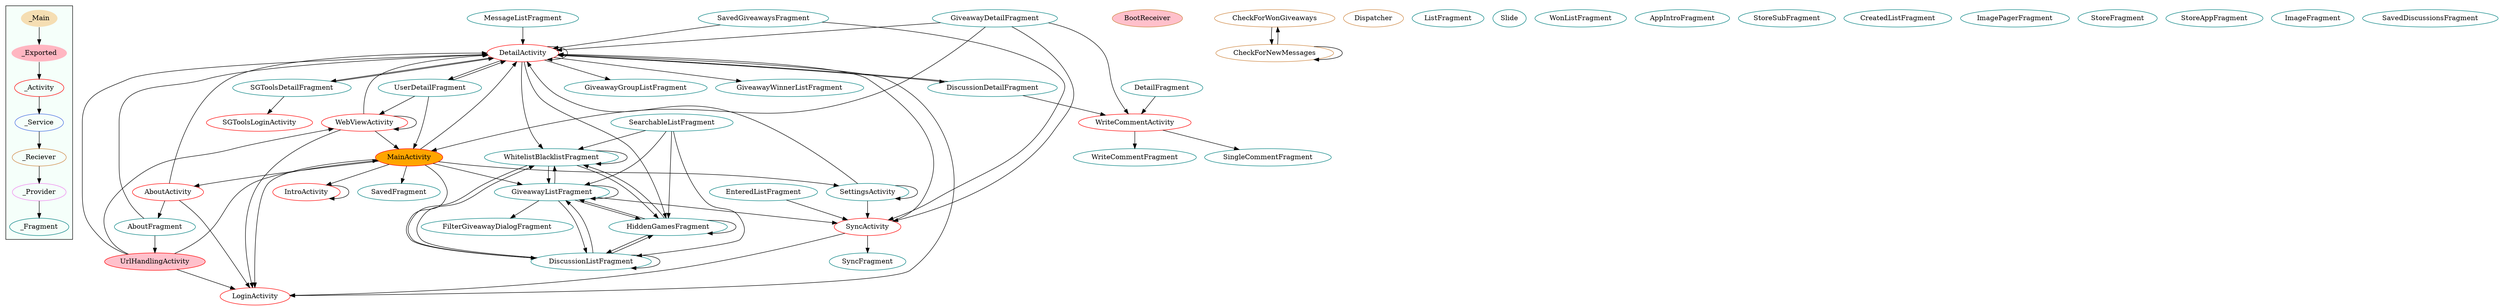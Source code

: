 digraph G {
subgraph cluster_legend{ 
bgcolor=mintcream;
_Activity[color = red];
_Service[color = royalblue];
_Provider[color = violet];
_Reciever[color = peru];
_Fragment[color = teal];
_Main[style=filled, fillcolor=wheat, color = mintcream];
_Exported[style=filled, fillcolor=lightpink, color = mintcream];
_Main -> _Exported -> _Activity -> _Service -> _Reciever -> _Provider -> _Fragment; 
}
DetailActivity[color = red];
UrlHandlingActivity[style=filled, fillcolor=pink, color = red];
AboutActivity[color = red];
MainActivity[style=filled, fillcolor=orange, color = red];
LoginActivity[color = red];
WebViewActivity[color = red];
SGToolsLoginActivity[color = red];
SettingsActivity[color = red];
IntroActivity[color = red];
WriteCommentActivity[color = red];
SyncActivity[color = red];
BootReceiver[style=filled, fillcolor=pink, color = peru];
CheckForWonGiveaways[color = peru];
CheckForNewMessages[color = peru];
Dispatcher[color = peru];
GiveawayGroupListFragment[color = teal];
FilterGiveawayDialogFragment[color = teal];
ListFragment[color = teal];
GiveawayWinnerListFragment[color = teal];
Slide[color = teal];
WriteCommentFragment[color = teal];
WonListFragment[color = teal];
DetailFragment[color = teal];
AppIntroFragment[color = teal];
AboutFragment[color = teal];
GiveawayListFragment[color = teal];
SavedGiveawaysFragment[color = teal];
DiscussionDetailFragment[color = teal];
SettingsActivity[color = teal];
WhitelistBlacklistFragment[color = teal];
StoreSubFragment[color = teal];
CreatedListFragment[color = teal];
ImagePagerFragment[color = teal];
StoreFragment[color = teal];
GiveawayDetailFragment[color = teal];
SavedFragment[color = teal];
DiscussionListFragment[color = teal];
UserDetailFragment[color = teal];
SyncFragment[color = teal];
StoreAppFragment[color = teal];
UserDetailFragment[color = teal];
SGToolsDetailFragment[color = teal];
SingleCommentFragment[color = teal];
ImageFragment[color = teal];
SearchableListFragment[color = teal];
HiddenGamesFragment[color = teal];
SavedDiscussionsFragment[color = teal];
MessageListFragment[color = teal];
EnteredListFragment[color = teal];
UserDetailFragment[color = teal];
MainActivity->DetailActivity;
MainActivity->DiscussionListFragment;
MainActivity->AboutActivity;
MainActivity->IntroActivity;
MainActivity->LoginActivity;
MainActivity->SettingsActivity;
MainActivity->GiveawayListFragment;
MainActivity->SavedFragment;
IntroActivity->IntroActivity;
DetailFragment->WriteCommentActivity;
UrlHandlingActivity->DetailActivity;
UrlHandlingActivity->WebViewActivity;
UrlHandlingActivity->MainActivity;
UrlHandlingActivity->LoginActivity;
WhitelistBlacklistFragment->DiscussionListFragment;
WhitelistBlacklistFragment->GiveawayListFragment;
WhitelistBlacklistFragment->HiddenGamesFragment;
WhitelistBlacklistFragment->WhitelistBlacklistFragment;
GiveawayDetailFragment->SyncActivity;
GiveawayDetailFragment->WriteCommentActivity;
GiveawayDetailFragment->DetailActivity;
GiveawayDetailFragment->MainActivity;
AboutActivity->LoginActivity;
AboutActivity->DetailActivity;
AboutActivity->AboutFragment;
SGToolsDetailFragment->DetailActivity;
SGToolsDetailFragment->SGToolsLoginActivity;
MessageListFragment->DetailActivity;
AboutFragment->UrlHandlingActivity;
AboutFragment->DetailActivity;
GiveawayListFragment->HiddenGamesFragment;
GiveawayListFragment->SyncActivity;
GiveawayListFragment->DiscussionListFragment;
GiveawayListFragment->GiveawayListFragment;
GiveawayListFragment->WhitelistBlacklistFragment;
GiveawayListFragment->FilterGiveawayDialogFragment;
WebViewActivity->DetailActivity;
WebViewActivity->WebViewActivity;
WebViewActivity->MainActivity;
WebViewActivity->LoginActivity;
DiscussionDetailFragment->WriteCommentActivity;
DiscussionDetailFragment->DetailActivity;
SavedGiveawaysFragment->SyncActivity;
SavedGiveawaysFragment->DetailActivity;
SyncActivity->DetailActivity;
SyncActivity->SyncFragment;
SyncActivity->LoginActivity;
DetailActivity->UserDetailFragment;
DetailActivity->DiscussionDetailFragment;
DetailActivity->DetailActivity;
DetailActivity->WhitelistBlacklistFragment;
DetailActivity->GiveawayWinnerListFragment;
DetailActivity->SGToolsDetailFragment;
DetailActivity->GiveawayGroupListFragment;
DetailActivity->LoginActivity;
DetailActivity->HiddenGamesFragment;
SettingsActivity->SyncActivity;
SettingsActivity->DetailActivity;
SettingsActivity->SettingsActivity;
CheckForWonGiveaways->CheckForNewMessages;
DiscussionListFragment->WhitelistBlacklistFragment;
DiscussionListFragment->GiveawayListFragment;
DiscussionListFragment->HiddenGamesFragment;
DiscussionListFragment->DiscussionListFragment;
UserDetailFragment->DetailActivity;
UserDetailFragment->MainActivity;
UserDetailFragment->WebViewActivity;
HiddenGamesFragment->GiveawayListFragment;
HiddenGamesFragment->DiscussionListFragment;
HiddenGamesFragment->WhitelistBlacklistFragment;
HiddenGamesFragment->HiddenGamesFragment;
SearchableListFragment->DiscussionListFragment;
SearchableListFragment->HiddenGamesFragment;
SearchableListFragment->WhitelistBlacklistFragment;
SearchableListFragment->GiveawayListFragment;
CheckForNewMessages->CheckForNewMessages;
CheckForNewMessages->CheckForWonGiveaways;
EnteredListFragment->SyncActivity;
WriteCommentActivity->WriteCommentFragment;
WriteCommentActivity->SingleCommentFragment;
}
